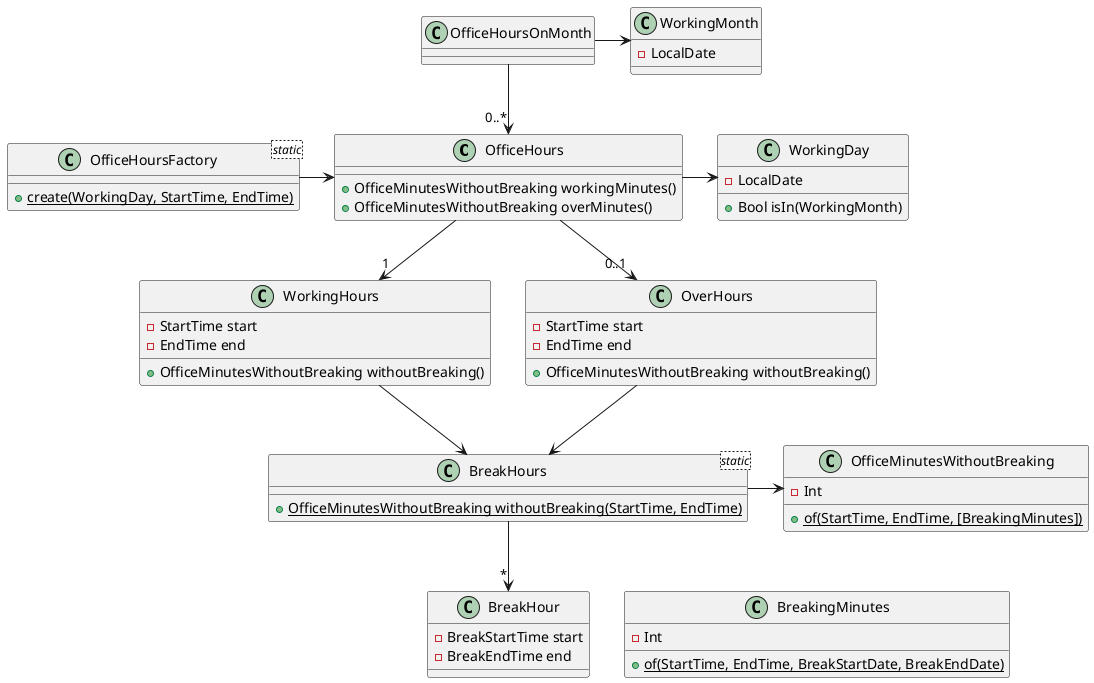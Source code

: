 @startuml

class OfficeHours {
  + OfficeMinutesWithoutBreaking workingMinutes()
  + OfficeMinutesWithoutBreaking overMinutes()
}

class WorkingDay {
  - LocalDate
  + Bool isIn(WorkingMonth)
}

OfficeHours -right-> WorkingDay

class WorkingHours {
  - StartTime start
  - EndTime end
  + OfficeMinutesWithoutBreaking withoutBreaking()
}

class OverHours {
  - StartTime start
  - EndTime end
  + OfficeMinutesWithoutBreaking withoutBreaking()
}

OfficeHours --> "1" WorkingHours
OfficeHours --> "0..1" OverHours

class BreakHours <static> {
  + {static} OfficeMinutesWithoutBreaking withoutBreaking(StartTime, EndTime)
}

class BreakHour {
  - BreakStartTime start
  - BreakEndTime end
}

class BreakingMinutes {
  - Int
  + {static} of(StartTime, EndTime, BreakStartDate, BreakEndDate)
}

WorkingHours --> BreakHours
OverHours --> BreakHours

BreakHours -down-> "*" BreakHour
BreakHour -[hidden]right-> BreakingMinutes

class OfficeMinutesWithoutBreaking {
  - Int
  + {static} of(StartTime, EndTime, [BreakingMinutes])
}

BreakHours -right-> OfficeMinutesWithoutBreaking

class OfficeHoursFactory <static> {
  + {static} create(WorkingDay, StartTime, EndTime)
}

OfficeHoursFactory -right-> OfficeHours

class OfficeHoursOnMonth {
}

class WorkingMonth {
  - LocalDate
}

OfficeHoursOnMonth -right-> WorkingMonth

OfficeHoursOnMonth -down-> "0..*" OfficeHours

@enduml